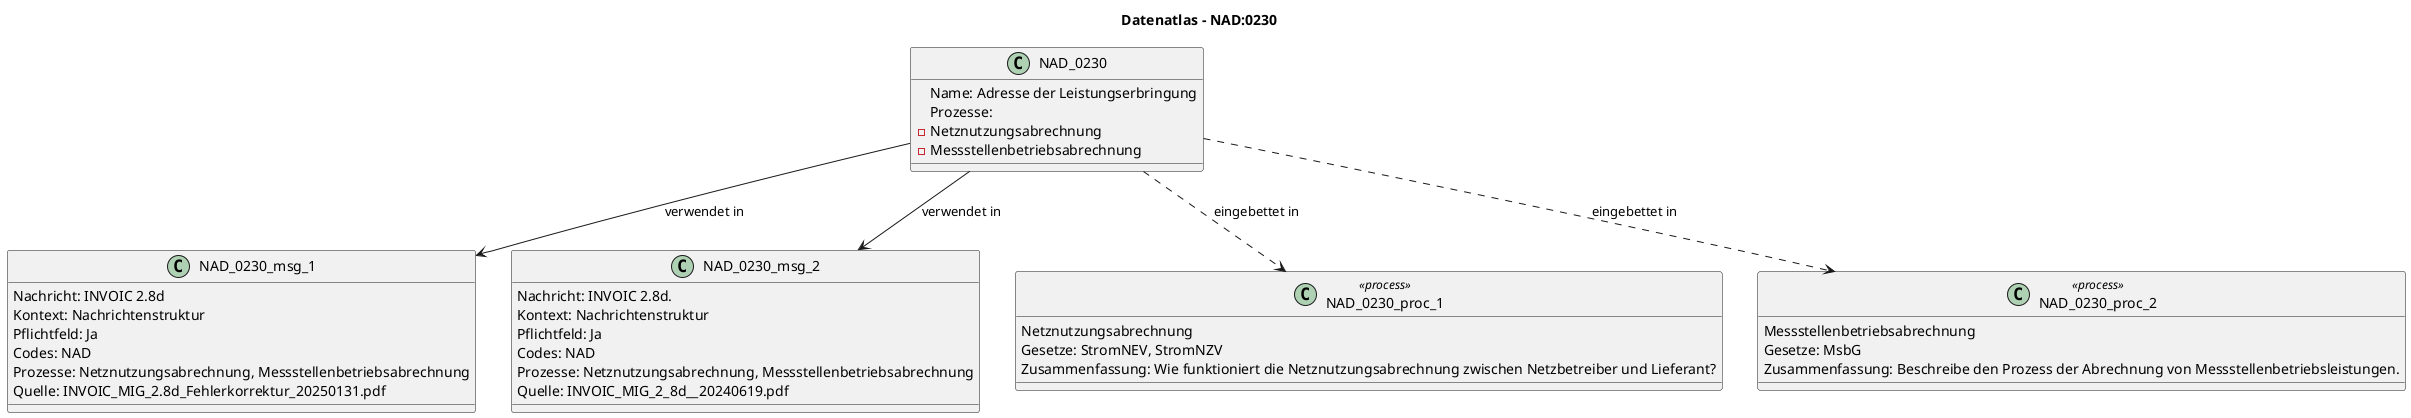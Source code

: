 @startuml
title Datenatlas – NAD:0230
class NAD_0230 {
  Name: Adresse der Leistungserbringung
  Prozesse:
    - Netznutzungsabrechnung
    - Messstellenbetriebsabrechnung
}
class NAD_0230_msg_1 {
  Nachricht: INVOIC 2.8d
  Kontext: Nachrichtenstruktur
  Pflichtfeld: Ja
  Codes: NAD
  Prozesse: Netznutzungsabrechnung, Messstellenbetriebsabrechnung
  Quelle: INVOIC_MIG_2.8d_Fehlerkorrektur_20250131.pdf
}
NAD_0230 --> NAD_0230_msg_1 : verwendet in
class NAD_0230_msg_2 {
  Nachricht: INVOIC 2.8d.
  Kontext: Nachrichtenstruktur
  Pflichtfeld: Ja
  Codes: NAD
  Prozesse: Netznutzungsabrechnung, Messstellenbetriebsabrechnung
  Quelle: INVOIC_MIG_2_8d__20240619.pdf
}
NAD_0230 --> NAD_0230_msg_2 : verwendet in
class NAD_0230_proc_1 <<process>> {
  Netznutzungsabrechnung
  Gesetze: StromNEV, StromNZV
  Zusammenfassung: Wie funktioniert die Netznutzungsabrechnung zwischen Netzbetreiber und Lieferant?
}
NAD_0230 ..> NAD_0230_proc_1 : eingebettet in
class NAD_0230_proc_2 <<process>> {
  Messstellenbetriebsabrechnung
  Gesetze: MsbG
  Zusammenfassung: Beschreibe den Prozess der Abrechnung von Messstellenbetriebsleistungen.
}
NAD_0230 ..> NAD_0230_proc_2 : eingebettet in
@enduml